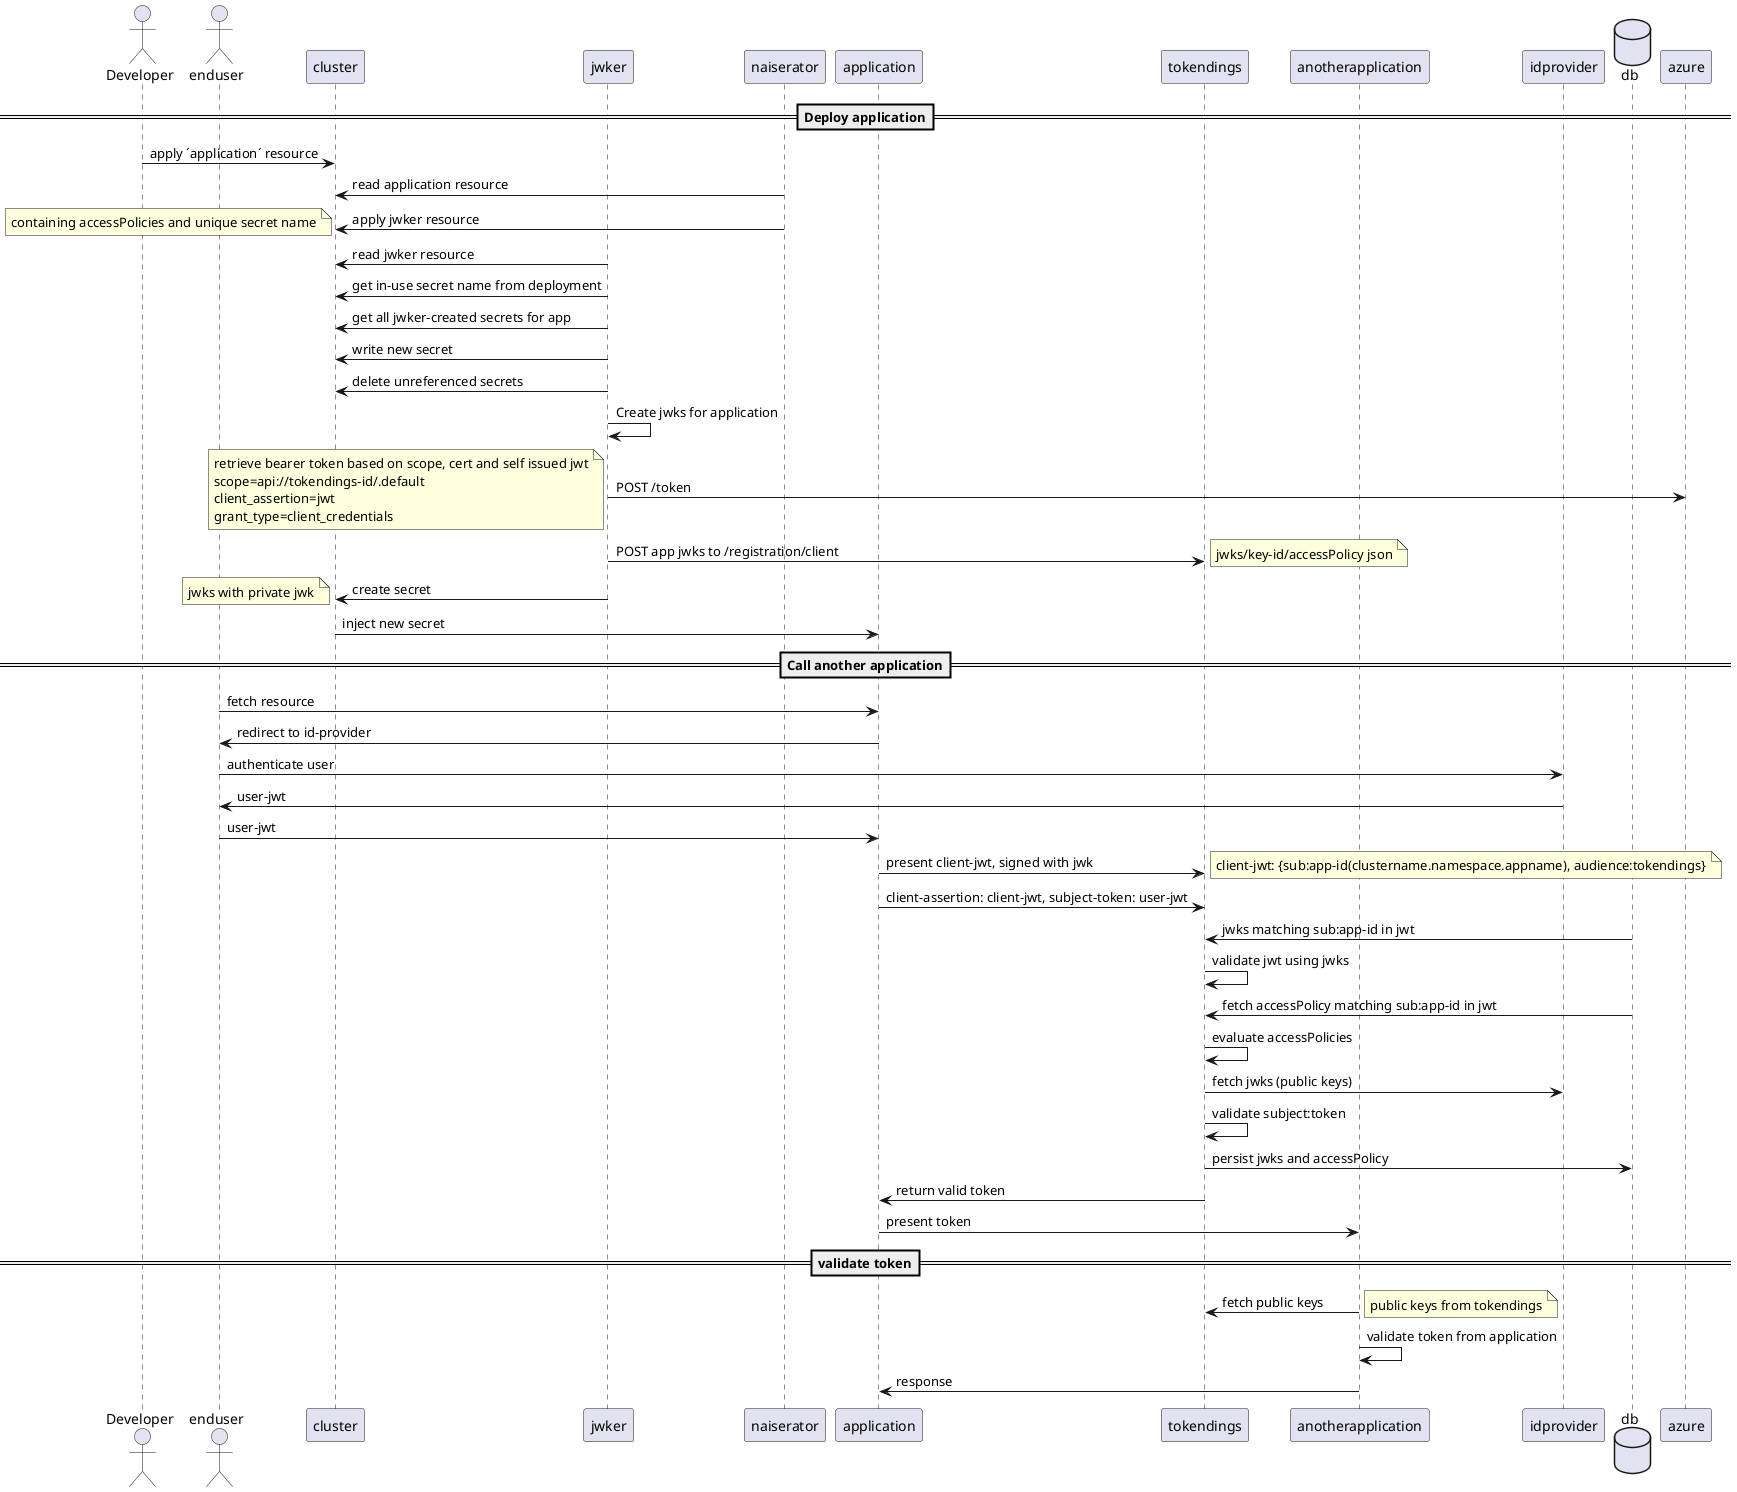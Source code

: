 @startuml component

actor developer as "Developer"
actor enduser as enduser
participant cluster as "cluster"
participant jwker as "jwker"
participant naiserator as "naiserator"
participant application as "application"
participant tokendings as "tokendings"
participant anotherapplication as "anotherapplication"
participant idprovider as "idprovider"
database db

==Deploy application==
developer -> cluster: apply ´application´ resource
cluster <- naiserator: read application resource
cluster <- naiserator: apply jwker resource
note left: containing accessPolicies and unique secret name
jwker -> cluster: read jwker resource
jwker -> cluster: get in-use secret name from deployment
jwker -> cluster: get all jwker-created secrets for app
jwker -> cluster: write new secret
jwker -> cluster: delete unreferenced secrets
jwker -> jwker: Create jwks for application
jwker ->azure: POST /token
note left: retrieve bearer token based on scope, cert and self issued jwt\nscope=api://tokendings-id/.default\nclient_assertion=jwt\ngrant_type=client_credentials
jwker -> tokendings: POST app jwks to /registration/client
note right: jwks/key-id/accessPolicy json
jwker -> cluster: create secret
note left: jwks with private jwk
cluster -> application: inject new secret

==Call another application==
enduser -> application: fetch resource
application -> enduser: redirect to id-provider
enduser -> idprovider: authenticate user
idprovider -> enduser: user-jwt
enduser -> application: user-jwt
application -> tokendings: present client-jwt, signed with jwk
note right: client-jwt: {sub:app-id(clustername.namespace.appname), audience:tokendings}
application -> tokendings: client-assertion: client-jwt, subject-token: user-jwt
tokendings <- db: jwks matching sub:app-id in jwt
tokendings -> tokendings: validate jwt using jwks
tokendings <- db: fetch accessPolicy matching sub:app-id in jwt
tokendings -> tokendings: evaluate accessPolicies
tokendings -> idprovider: fetch jwks (public keys)
tokendings -> tokendings: validate subject:token
tokendings -> db: persist jwks and accessPolicy
tokendings -> application: return valid token
application -> anotherapplication: present token

==validate token==
anotherapplication -> tokendings: fetch public keys
note right: public keys from tokendings
anotherapplication -> anotherapplication: validate token from application
anotherapplication -> application: response

@enduml
